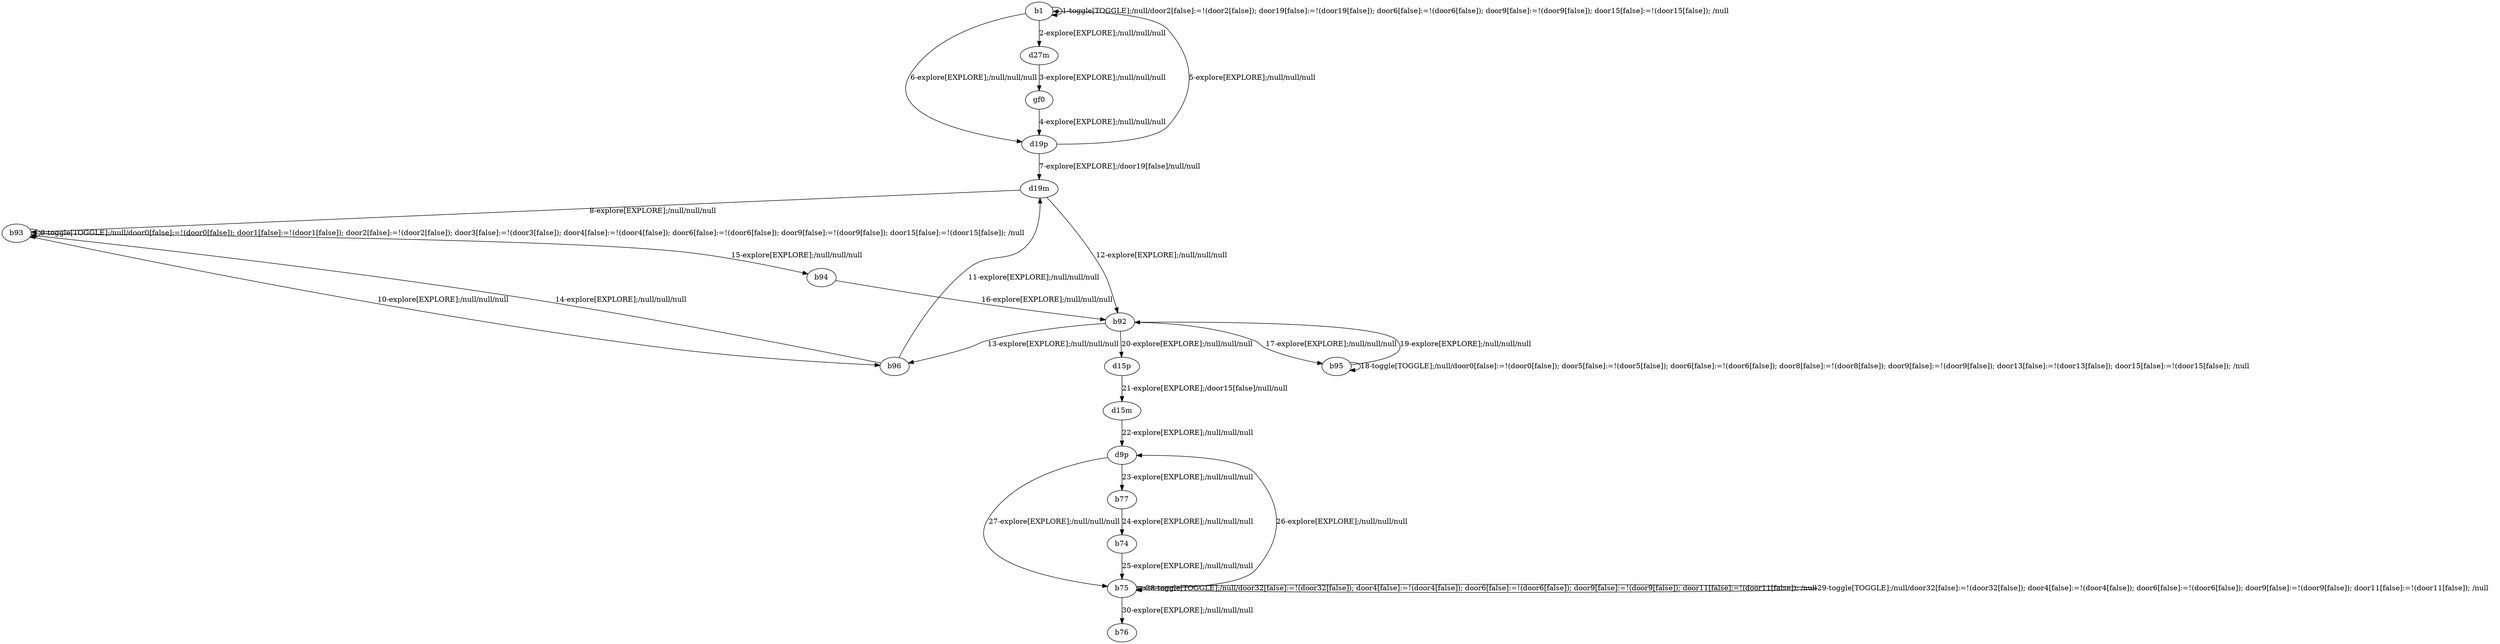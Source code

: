 # Total number of goals covered by this test: 12
# b92 --> d15p
# d9p --> b75
# d15m --> d9p
# b75 --> b76
# b92 --> b95
# d9p --> b77
# b96 --> d19m
# b75 --> b75
# b94 --> b92
# b77 --> b74
# b75 --> d9p
# b95 --> b92

digraph g {
"b1" -> "b1" [label = "1-toggle[TOGGLE];/null/door2[false]:=!(door2[false]); door19[false]:=!(door19[false]); door6[false]:=!(door6[false]); door9[false]:=!(door9[false]); door15[false]:=!(door15[false]); /null"];
"b1" -> "d27m" [label = "2-explore[EXPLORE];/null/null/null"];
"d27m" -> "gf0" [label = "3-explore[EXPLORE];/null/null/null"];
"gf0" -> "d19p" [label = "4-explore[EXPLORE];/null/null/null"];
"d19p" -> "b1" [label = "5-explore[EXPLORE];/null/null/null"];
"b1" -> "d19p" [label = "6-explore[EXPLORE];/null/null/null"];
"d19p" -> "d19m" [label = "7-explore[EXPLORE];/door19[false]/null/null"];
"d19m" -> "b93" [label = "8-explore[EXPLORE];/null/null/null"];
"b93" -> "b93" [label = "9-toggle[TOGGLE];/null/door0[false]:=!(door0[false]); door1[false]:=!(door1[false]); door2[false]:=!(door2[false]); door3[false]:=!(door3[false]); door4[false]:=!(door4[false]); door6[false]:=!(door6[false]); door9[false]:=!(door9[false]); door15[false]:=!(door15[false]); /null"];
"b93" -> "b96" [label = "10-explore[EXPLORE];/null/null/null"];
"b96" -> "d19m" [label = "11-explore[EXPLORE];/null/null/null"];
"d19m" -> "b92" [label = "12-explore[EXPLORE];/null/null/null"];
"b92" -> "b96" [label = "13-explore[EXPLORE];/null/null/null"];
"b96" -> "b93" [label = "14-explore[EXPLORE];/null/null/null"];
"b93" -> "b94" [label = "15-explore[EXPLORE];/null/null/null"];
"b94" -> "b92" [label = "16-explore[EXPLORE];/null/null/null"];
"b92" -> "b95" [label = "17-explore[EXPLORE];/null/null/null"];
"b95" -> "b95" [label = "18-toggle[TOGGLE];/null/door0[false]:=!(door0[false]); door5[false]:=!(door5[false]); door6[false]:=!(door6[false]); door8[false]:=!(door8[false]); door9[false]:=!(door9[false]); door13[false]:=!(door13[false]); door15[false]:=!(door15[false]); /null"];
"b95" -> "b92" [label = "19-explore[EXPLORE];/null/null/null"];
"b92" -> "d15p" [label = "20-explore[EXPLORE];/null/null/null"];
"d15p" -> "d15m" [label = "21-explore[EXPLORE];/door15[false]/null/null"];
"d15m" -> "d9p" [label = "22-explore[EXPLORE];/null/null/null"];
"d9p" -> "b77" [label = "23-explore[EXPLORE];/null/null/null"];
"b77" -> "b74" [label = "24-explore[EXPLORE];/null/null/null"];
"b74" -> "b75" [label = "25-explore[EXPLORE];/null/null/null"];
"b75" -> "d9p" [label = "26-explore[EXPLORE];/null/null/null"];
"d9p" -> "b75" [label = "27-explore[EXPLORE];/null/null/null"];
"b75" -> "b75" [label = "28-toggle[TOGGLE];/null/door32[false]:=!(door32[false]); door4[false]:=!(door4[false]); door6[false]:=!(door6[false]); door9[false]:=!(door9[false]); door11[false]:=!(door11[false]); /null"];
"b75" -> "b75" [label = "29-toggle[TOGGLE];/null/door32[false]:=!(door32[false]); door4[false]:=!(door4[false]); door6[false]:=!(door6[false]); door9[false]:=!(door9[false]); door11[false]:=!(door11[false]); /null"];
"b75" -> "b76" [label = "30-explore[EXPLORE];/null/null/null"];
}